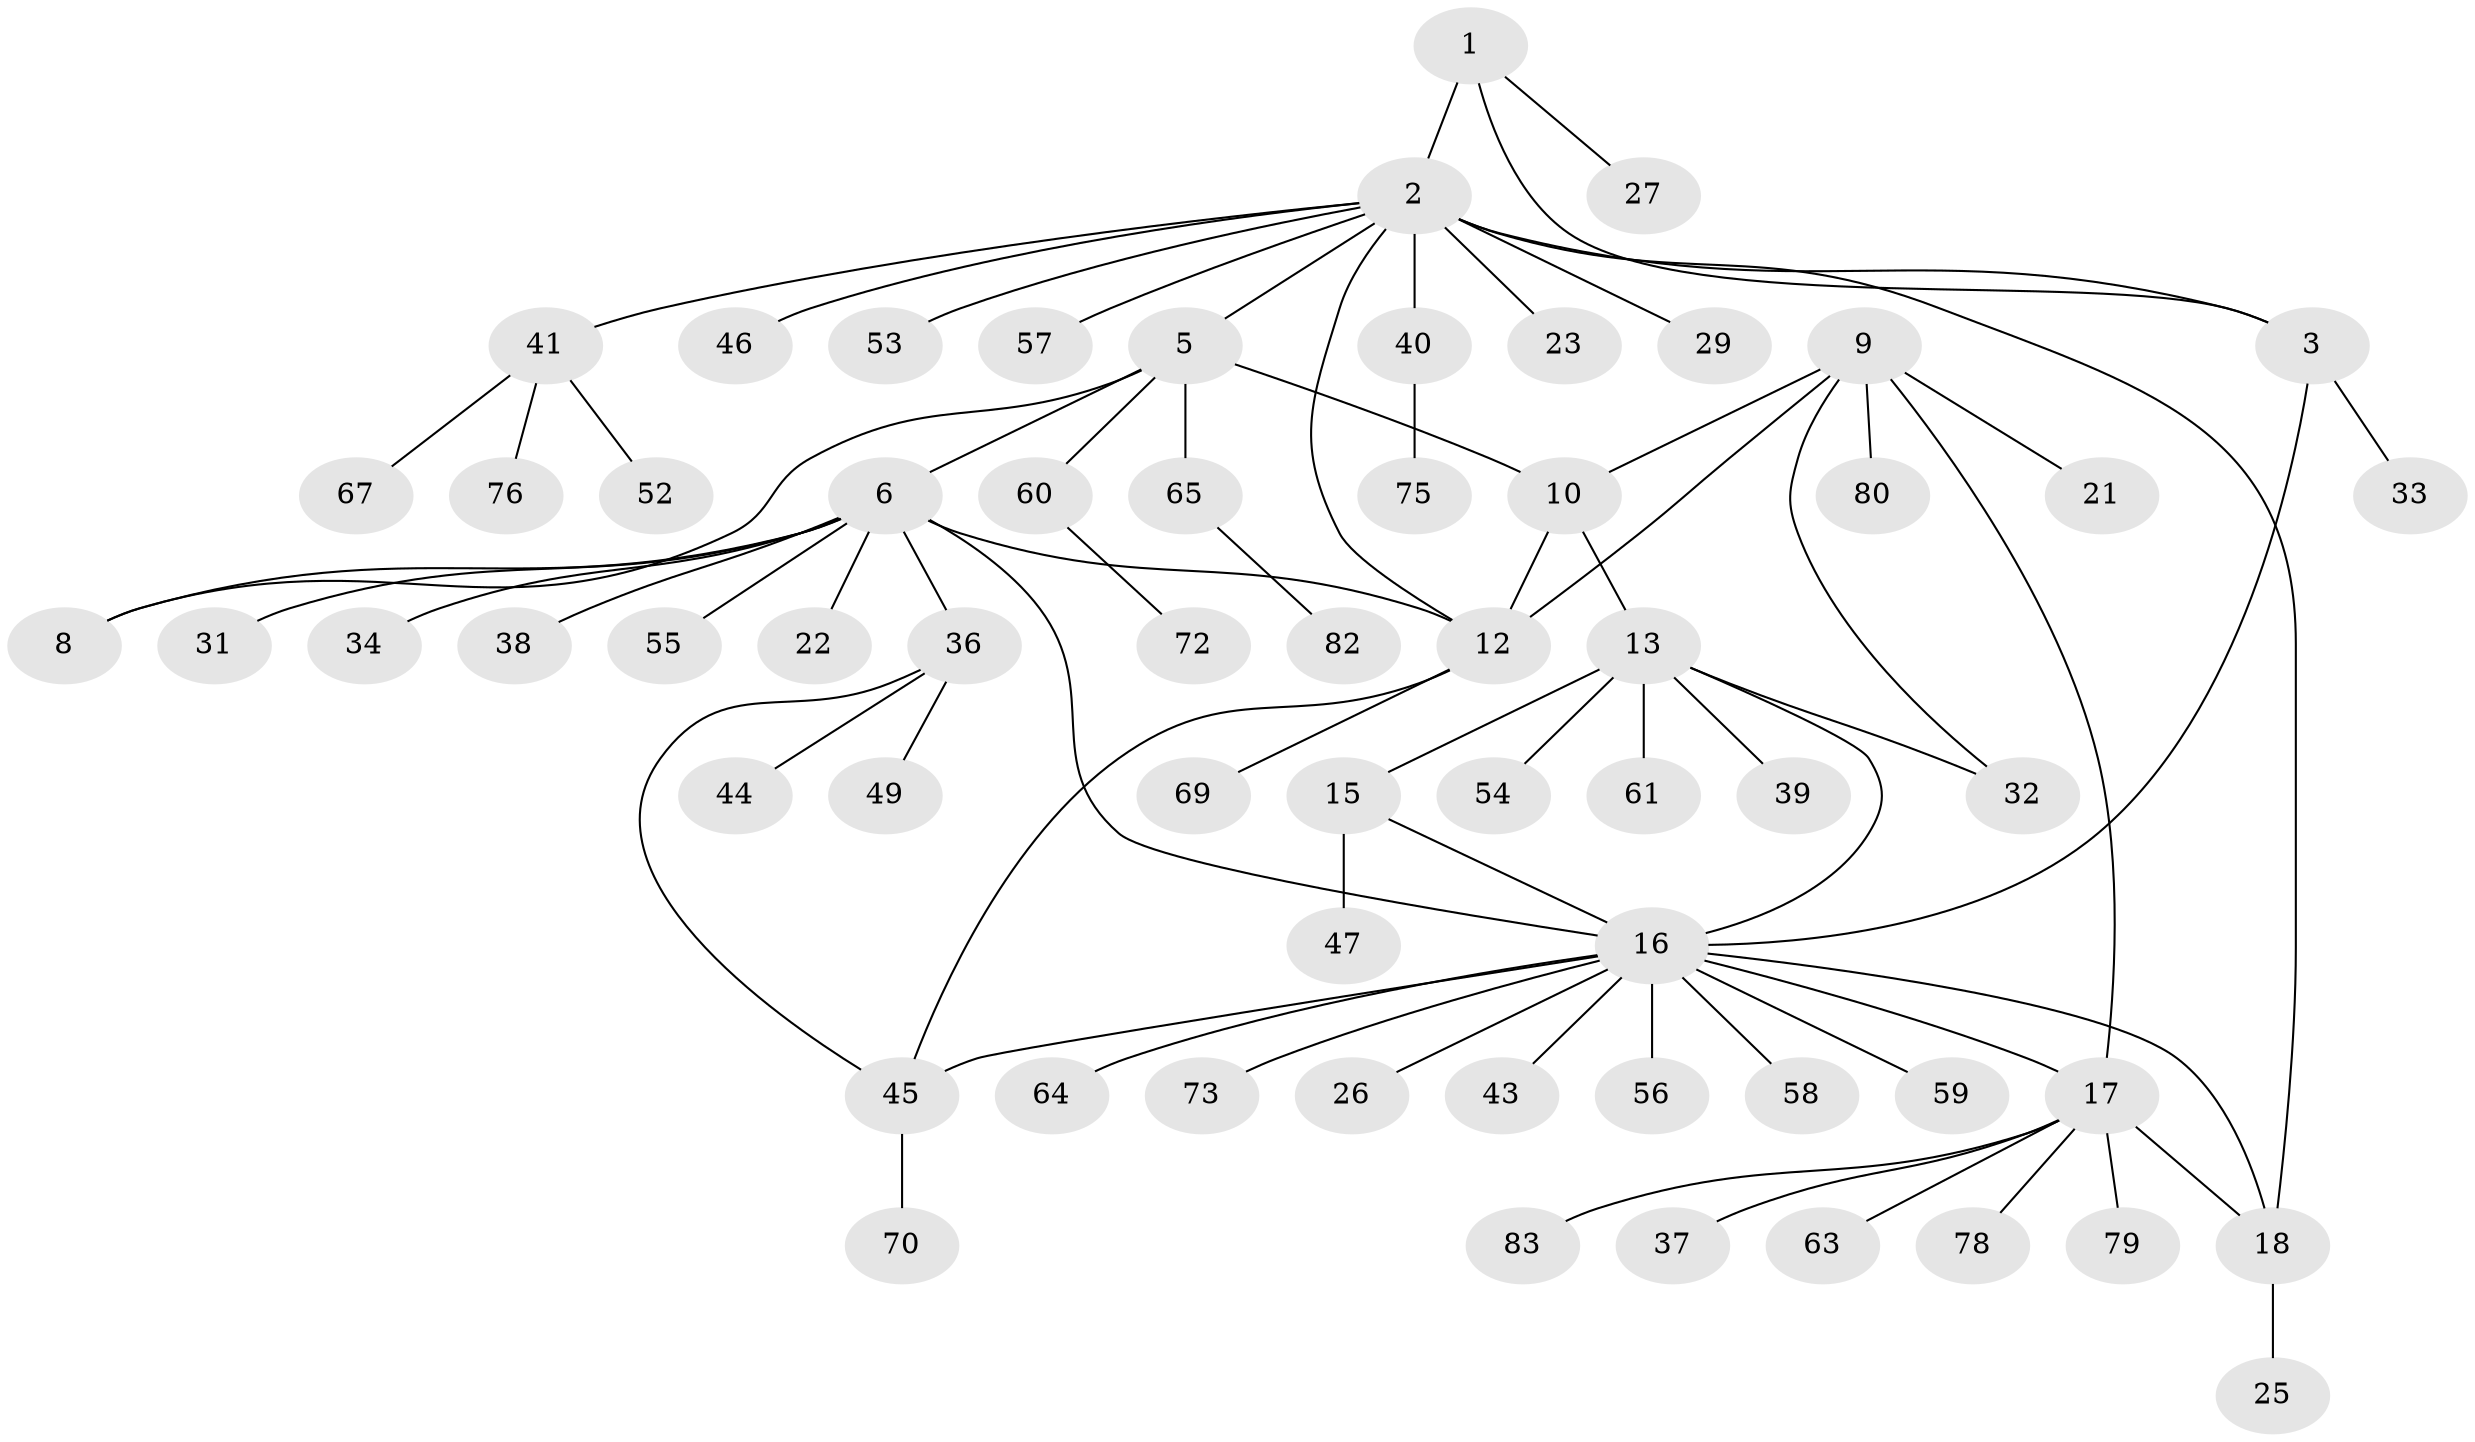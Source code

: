 // Generated by graph-tools (version 1.1) at 2025/24/03/03/25 07:24:16]
// undirected, 62 vertices, 75 edges
graph export_dot {
graph [start="1"]
  node [color=gray90,style=filled];
  1 [super="+30"];
  2 [super="+4"];
  3;
  5 [super="+7"];
  6 [super="+24"];
  8;
  9 [super="+48"];
  10 [super="+11"];
  12 [super="+35"];
  13 [super="+14"];
  15;
  16 [super="+20"];
  17 [super="+28"];
  18 [super="+19"];
  21 [super="+68"];
  22;
  23;
  25;
  26 [super="+77"];
  27;
  29;
  31 [super="+62"];
  32;
  33;
  34;
  36 [super="+42"];
  37;
  38;
  39 [super="+51"];
  40 [super="+74"];
  41 [super="+50"];
  43;
  44;
  45 [super="+66"];
  46;
  47;
  49;
  52;
  53;
  54;
  55;
  56;
  57;
  58;
  59;
  60;
  61;
  63;
  64;
  65 [super="+81"];
  67 [super="+71"];
  69;
  70;
  72;
  73;
  75;
  76;
  78;
  79;
  80;
  82;
  83;
  1 -- 2 [weight=2];
  1 -- 3;
  1 -- 27;
  2 -- 3 [weight=2];
  2 -- 5;
  2 -- 12;
  2 -- 57;
  2 -- 18;
  2 -- 40;
  2 -- 41;
  2 -- 46;
  2 -- 53;
  2 -- 23;
  2 -- 29;
  3 -- 16;
  3 -- 33;
  5 -- 6 [weight=2];
  5 -- 8 [weight=2];
  5 -- 10;
  5 -- 60;
  5 -- 65;
  6 -- 8;
  6 -- 16 [weight=2];
  6 -- 22;
  6 -- 31;
  6 -- 34;
  6 -- 36;
  6 -- 38;
  6 -- 55;
  6 -- 12;
  9 -- 10 [weight=2];
  9 -- 12;
  9 -- 17;
  9 -- 21;
  9 -- 32;
  9 -- 80;
  10 -- 12 [weight=2];
  10 -- 13;
  12 -- 45;
  12 -- 69;
  13 -- 15 [weight=2];
  13 -- 16 [weight=2];
  13 -- 39;
  13 -- 54;
  13 -- 61;
  13 -- 32;
  15 -- 16;
  15 -- 47;
  16 -- 26;
  16 -- 45;
  16 -- 56;
  16 -- 58;
  16 -- 59;
  16 -- 64;
  16 -- 73;
  16 -- 17;
  16 -- 18 [weight=2];
  16 -- 43;
  17 -- 18 [weight=2];
  17 -- 78;
  17 -- 79;
  17 -- 83;
  17 -- 37;
  17 -- 63;
  18 -- 25;
  36 -- 44;
  36 -- 49;
  36 -- 45;
  40 -- 75;
  41 -- 67;
  41 -- 52;
  41 -- 76;
  45 -- 70;
  60 -- 72;
  65 -- 82;
}
